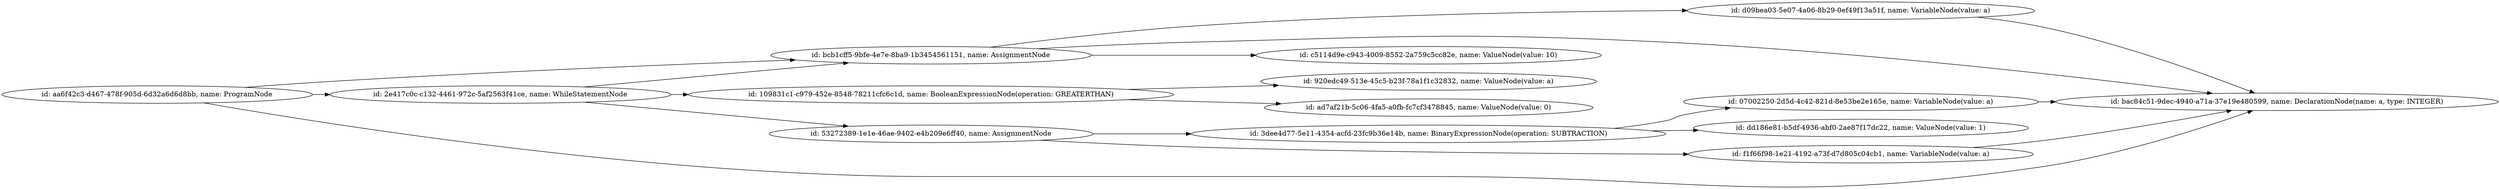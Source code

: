 digraph g {
	rankdir=LR
		"id: bcb1cff5-9bfe-4e7e-8ba9-1b3454561151, name: AssignmentNode" -> "id: c5114d9e-c943-4009-8552-2a759c5cc82e, name: ValueNode(value: 10)"
		"id: bcb1cff5-9bfe-4e7e-8ba9-1b3454561151, name: AssignmentNode" -> "id: d09bea03-5e07-4a06-8b29-0ef49f13a51f, name: VariableNode(value: a)"
		"id: bcb1cff5-9bfe-4e7e-8ba9-1b3454561151, name: AssignmentNode" -> "id: bac84c51-9dec-4940-a71a-37e19e480599, name: DeclarationNode(name: a, type: INTEGER)"
		"id: f1f66f98-1e21-4192-a73f-d7d805c04cb1, name: VariableNode(value: a)" -> "id: bac84c51-9dec-4940-a71a-37e19e480599, name: DeclarationNode(name: a, type: INTEGER)"
		"id: aa6f42c3-d467-478f-905d-6d32a6d6d8bb, name: ProgramNode" -> "id: bcb1cff5-9bfe-4e7e-8ba9-1b3454561151, name: AssignmentNode"
		"id: aa6f42c3-d467-478f-905d-6d32a6d6d8bb, name: ProgramNode" -> "id: bac84c51-9dec-4940-a71a-37e19e480599, name: DeclarationNode(name: a, type: INTEGER)"
		"id: aa6f42c3-d467-478f-905d-6d32a6d6d8bb, name: ProgramNode" -> "id: 2e417c0c-c132-4461-972c-5af2563f41ce, name: WhileStatementNode"
		"id: 3dee4d77-5e11-4354-acfd-23fc9b36e14b, name: BinaryExpressionNode(operation: SUBTRACTION)" -> "id: dd186e81-b5df-4936-abf0-2ae87f17dc22, name: ValueNode(value: 1)"
		"id: 3dee4d77-5e11-4354-acfd-23fc9b36e14b, name: BinaryExpressionNode(operation: SUBTRACTION)" -> "id: 07002250-2d5d-4c42-821d-8e53be2e165e, name: VariableNode(value: a)"
		"id: 109831c1-c979-452e-8548-78211cfc6c1d, name: BooleanExpressionNode(operation: GREATERTHAN)" -> "id: 920edc49-513e-45c5-b23f-78a1f1c32832, name: ValueNode(value: a)"
		"id: 109831c1-c979-452e-8548-78211cfc6c1d, name: BooleanExpressionNode(operation: GREATERTHAN)" -> "id: ad7af21b-5c06-4fa5-a0fb-fc7cf3478845, name: ValueNode(value: 0)"
		"id: d09bea03-5e07-4a06-8b29-0ef49f13a51f, name: VariableNode(value: a)" -> "id: bac84c51-9dec-4940-a71a-37e19e480599, name: DeclarationNode(name: a, type: INTEGER)"
		"id: 2e417c0c-c132-4461-972c-5af2563f41ce, name: WhileStatementNode" -> "id: bcb1cff5-9bfe-4e7e-8ba9-1b3454561151, name: AssignmentNode"
		"id: 2e417c0c-c132-4461-972c-5af2563f41ce, name: WhileStatementNode" -> "id: 109831c1-c979-452e-8548-78211cfc6c1d, name: BooleanExpressionNode(operation: GREATERTHAN)"
		"id: 2e417c0c-c132-4461-972c-5af2563f41ce, name: WhileStatementNode" -> "id: 53272389-1e1e-46ae-9402-e4b209e6ff40, name: AssignmentNode"
		"id: 07002250-2d5d-4c42-821d-8e53be2e165e, name: VariableNode(value: a)" -> "id: bac84c51-9dec-4940-a71a-37e19e480599, name: DeclarationNode(name: a, type: INTEGER)"
		"id: 53272389-1e1e-46ae-9402-e4b209e6ff40, name: AssignmentNode" -> "id: f1f66f98-1e21-4192-a73f-d7d805c04cb1, name: VariableNode(value: a)"
		"id: 53272389-1e1e-46ae-9402-e4b209e6ff40, name: AssignmentNode" -> "id: 3dee4d77-5e11-4354-acfd-23fc9b36e14b, name: BinaryExpressionNode(operation: SUBTRACTION)"
}